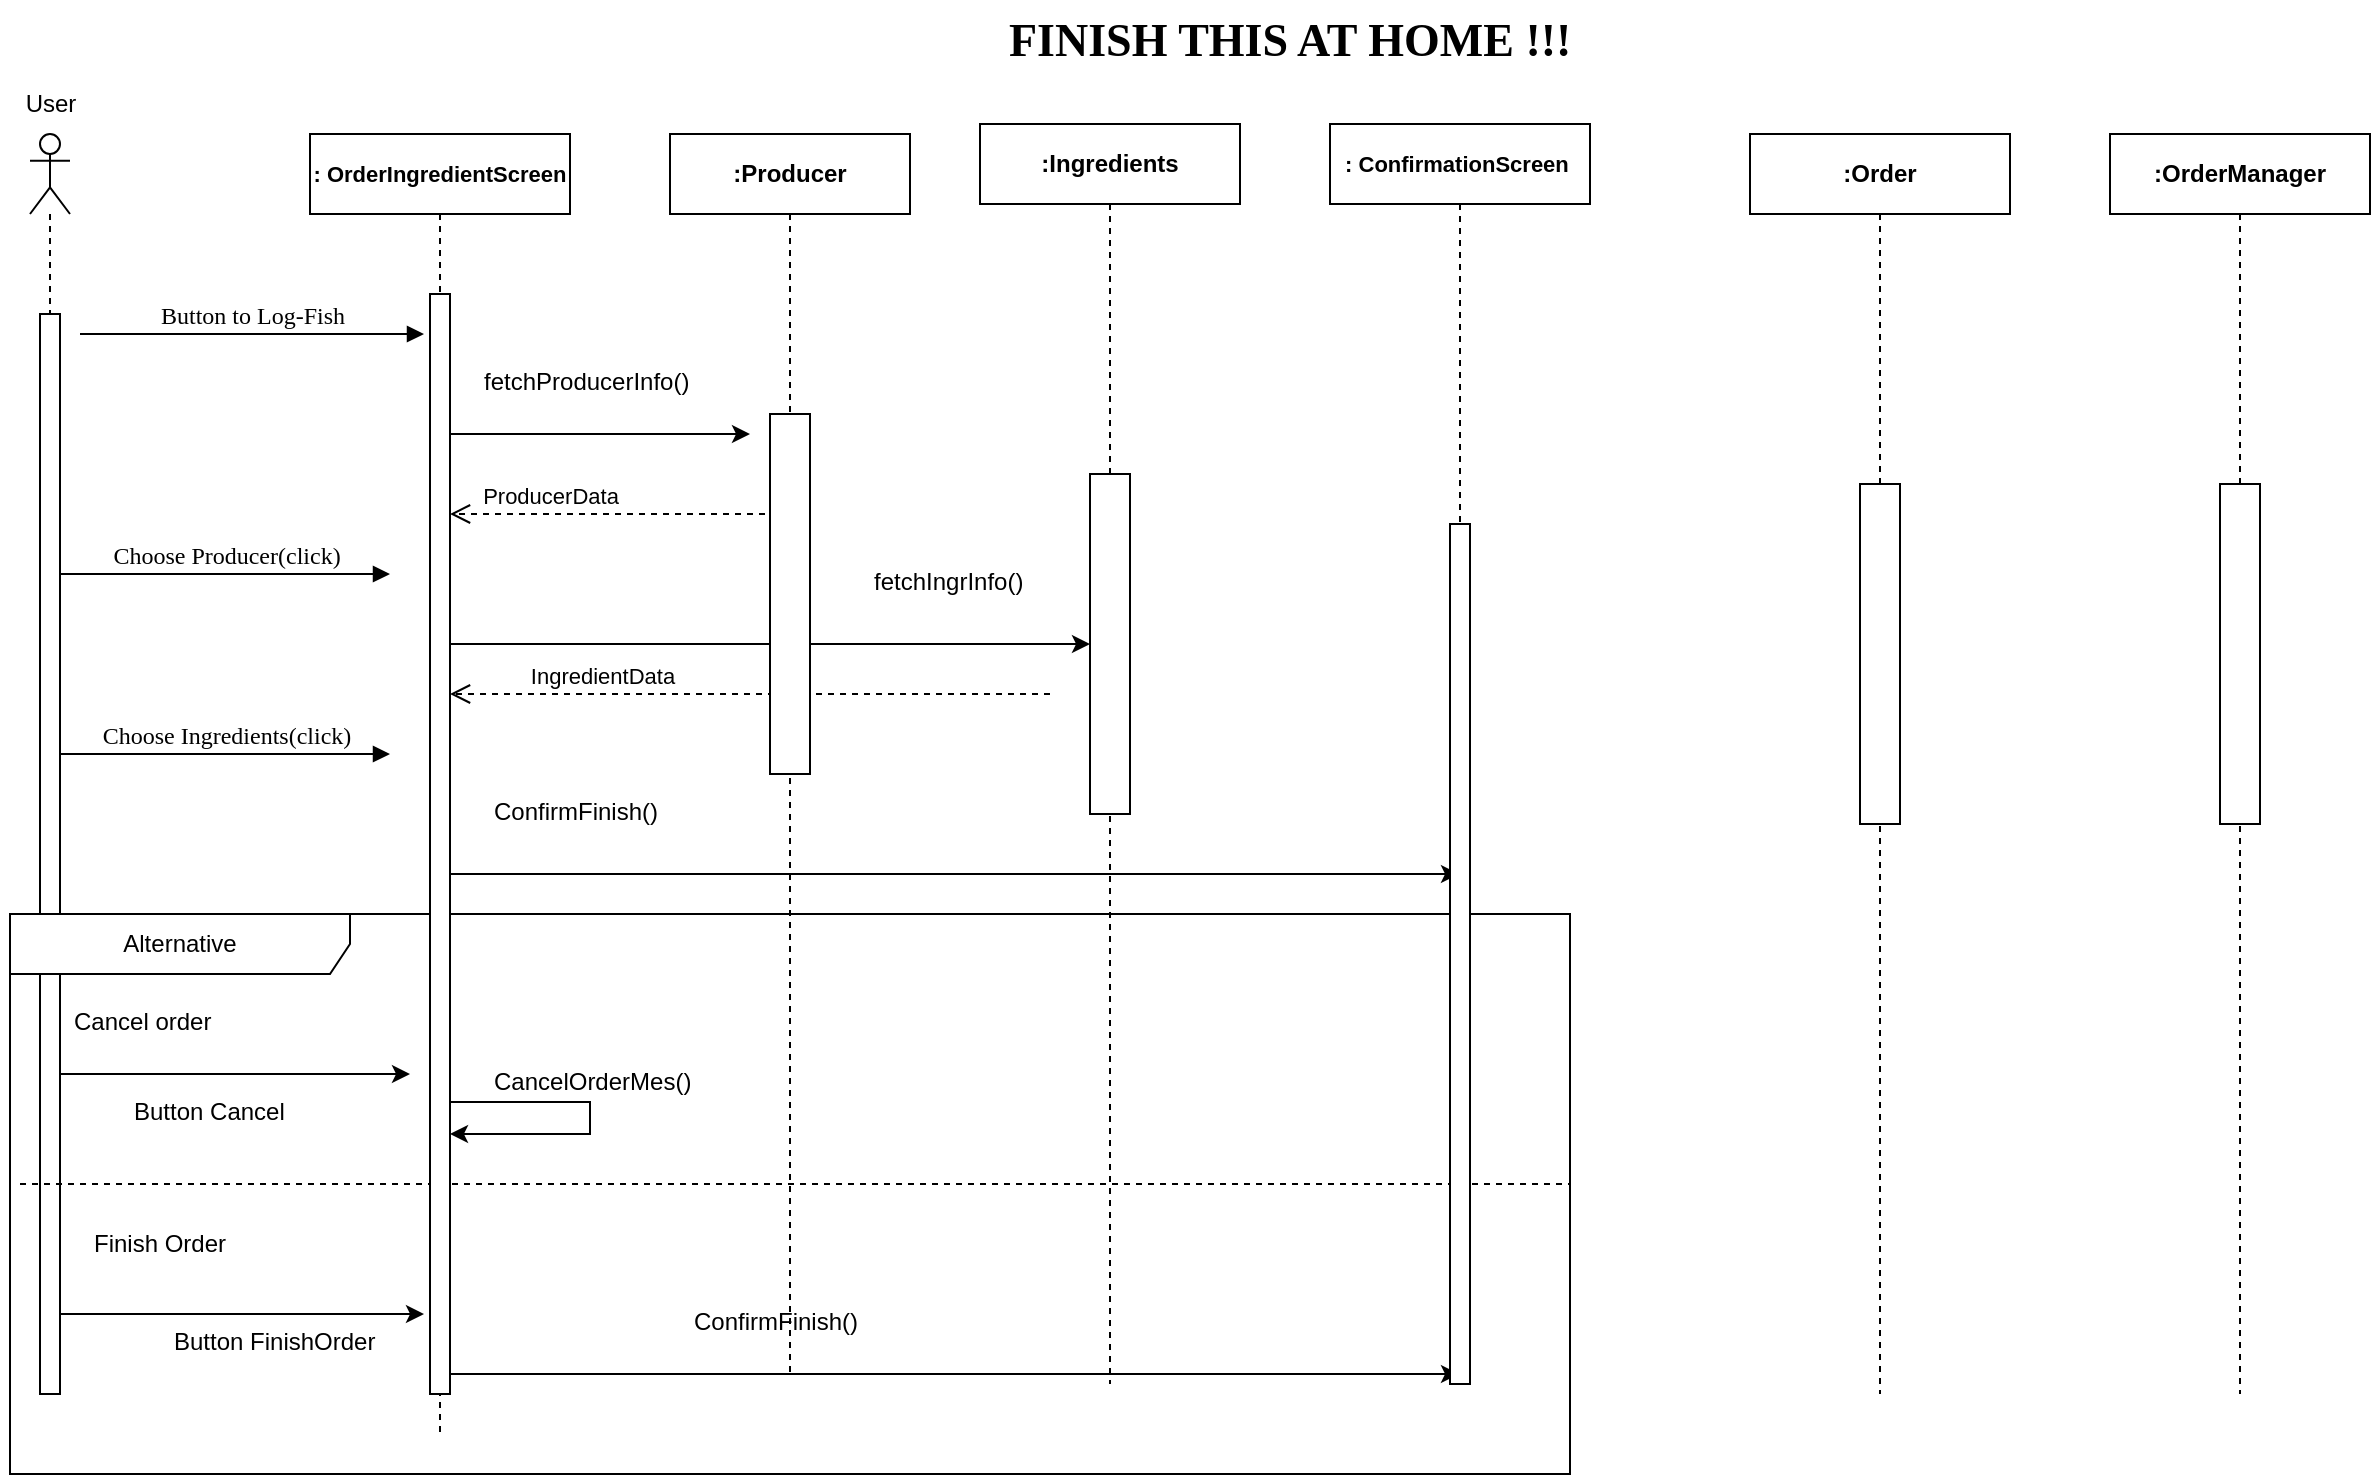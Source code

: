 <mxfile version="27.0.6">
  <diagram name="Page-1" id="hu2GcPiW0_F7yXGHMq4G">
    <mxGraphModel dx="1815" dy="865" grid="1" gridSize="10" guides="1" tooltips="1" connect="1" arrows="1" fold="1" page="1" pageScale="1" pageWidth="850" pageHeight="1100" math="0" shadow="0">
      <root>
        <mxCell id="0" />
        <mxCell id="1" parent="0" />
        <mxCell id="yRij5WZZbqsP3CioCUJ2-1" value="Button to Log-Fish" style="html=1;verticalAlign=bottom;endArrow=block;labelBackgroundColor=none;fontFamily=Verdana;fontSize=12;edgeStyle=elbowEdgeStyle;elbow=vertical;" parent="1" edge="1">
          <mxGeometry relative="1" as="geometry">
            <mxPoint x="145" y="180" as="sourcePoint" />
            <mxPoint x="317" y="179.931" as="targetPoint" />
          </mxGeometry>
        </mxCell>
        <mxCell id="yRij5WZZbqsP3CioCUJ2-2" value="" style="shape=umlLifeline;perimeter=lifelinePerimeter;whiteSpace=wrap;html=1;container=1;dropTarget=0;collapsible=0;recursiveResize=0;outlineConnect=0;portConstraint=eastwest;newEdgeStyle={&quot;curved&quot;:0,&quot;rounded&quot;:0};participant=umlActor;" parent="1" vertex="1">
          <mxGeometry x="120" y="80" width="20" height="630" as="geometry" />
        </mxCell>
        <mxCell id="yRij5WZZbqsP3CioCUJ2-3" value="" style="html=1;points=[[0,0,0,0,5],[0,1,0,0,-5],[1,0,0,0,5],[1,1,0,0,-5]];perimeter=orthogonalPerimeter;outlineConnect=0;targetShapes=umlLifeline;portConstraint=eastwest;newEdgeStyle={&quot;curved&quot;:0,&quot;rounded&quot;:0};" parent="yRij5WZZbqsP3CioCUJ2-2" vertex="1">
          <mxGeometry x="5" y="90" width="10" height="540" as="geometry" />
        </mxCell>
        <mxCell id="yRij5WZZbqsP3CioCUJ2-4" value="User" style="text;html=1;align=center;verticalAlign=middle;resizable=0;points=[];autosize=1;strokeColor=none;fillColor=none;" parent="1" vertex="1">
          <mxGeometry x="105" y="50" width="50" height="30" as="geometry" />
        </mxCell>
        <mxCell id="yRij5WZZbqsP3CioCUJ2-5" value="" style="edgeStyle=orthogonalEdgeStyle;rounded=0;orthogonalLoop=1;jettySize=auto;html=1;curved=0;" parent="1" edge="1">
          <mxGeometry relative="1" as="geometry">
            <mxPoint x="330" y="230" as="sourcePoint" />
            <mxPoint x="480" y="230" as="targetPoint" />
            <Array as="points">
              <mxPoint x="360" y="230" />
              <mxPoint x="360" y="230" />
            </Array>
          </mxGeometry>
        </mxCell>
        <mxCell id="yRij5WZZbqsP3CioCUJ2-6" value="fetchProducerInfo()" style="text;whiteSpace=wrap;html=1;" parent="1" vertex="1">
          <mxGeometry x="345" y="190" width="110" height="20" as="geometry" />
        </mxCell>
        <mxCell id="yRij5WZZbqsP3CioCUJ2-7" value="fetchIngrInfo()" style="text;whiteSpace=wrap;html=1;" parent="1" vertex="1">
          <mxGeometry x="540" y="290" width="82" height="30" as="geometry" />
        </mxCell>
        <mxCell id="yRij5WZZbqsP3CioCUJ2-8" style="edgeStyle=orthogonalEdgeStyle;rounded=0;orthogonalLoop=1;jettySize=auto;html=1;curved=0;" parent="1" target="yRij5WZZbqsP3CioCUJ2-29" edge="1">
          <mxGeometry relative="1" as="geometry">
            <mxPoint x="330" y="335.034" as="sourcePoint" />
            <mxPoint x="630" y="310" as="targetPoint" />
            <Array as="points">
              <mxPoint x="450" y="335" />
              <mxPoint x="450" y="335" />
            </Array>
          </mxGeometry>
        </mxCell>
        <mxCell id="yRij5WZZbqsP3CioCUJ2-9" value="ProducerData" style="html=1;verticalAlign=bottom;endArrow=open;dashed=1;endSize=8;curved=0;rounded=0;" parent="1" source="yRij5WZZbqsP3CioCUJ2-30" edge="1">
          <mxGeometry x="0.411" relative="1" as="geometry">
            <mxPoint x="470" y="270.04" as="sourcePoint" />
            <mxPoint x="330" y="270" as="targetPoint" />
            <mxPoint as="offset" />
          </mxGeometry>
        </mxCell>
        <mxCell id="yRij5WZZbqsP3CioCUJ2-10" value="IngredientData" style="html=1;verticalAlign=bottom;endArrow=open;dashed=1;endSize=8;curved=0;rounded=0;" parent="1" edge="1">
          <mxGeometry x="0.495" relative="1" as="geometry">
            <mxPoint x="630" y="360" as="sourcePoint" />
            <mxPoint x="330" y="360" as="targetPoint" />
            <mxPoint as="offset" />
          </mxGeometry>
        </mxCell>
        <mxCell id="yRij5WZZbqsP3CioCUJ2-11" value="Choose Producer(click)" style="html=1;verticalAlign=bottom;endArrow=block;labelBackgroundColor=none;fontFamily=Verdana;fontSize=12;edgeStyle=elbowEdgeStyle;elbow=vertical;" parent="1" edge="1">
          <mxGeometry relative="1" as="geometry">
            <mxPoint x="135" y="300" as="sourcePoint" />
            <mxPoint x="300" y="300" as="targetPoint" />
          </mxGeometry>
        </mxCell>
        <mxCell id="yRij5WZZbqsP3CioCUJ2-12" value="Choose Ingredients(click)" style="html=1;verticalAlign=bottom;endArrow=block;labelBackgroundColor=none;fontFamily=Verdana;fontSize=12;edgeStyle=elbowEdgeStyle;elbow=vertical;" parent="1" edge="1">
          <mxGeometry relative="1" as="geometry">
            <mxPoint x="135" y="390" as="sourcePoint" />
            <mxPoint x="300" y="390" as="targetPoint" />
            <mxPoint as="offset" />
          </mxGeometry>
        </mxCell>
        <mxCell id="yRij5WZZbqsP3CioCUJ2-13" value="" style="edgeStyle=orthogonalEdgeStyle;rounded=0;orthogonalLoop=1;jettySize=auto;html=1;curved=0;" parent="1" target="yRij5WZZbqsP3CioCUJ2-26" edge="1">
          <mxGeometry relative="1" as="geometry">
            <mxPoint x="802.5" y="435" as="targetPoint" />
            <Array as="points">
              <mxPoint x="540" y="450" />
              <mxPoint x="540" y="450" />
            </Array>
            <mxPoint x="330" y="450" as="sourcePoint" />
          </mxGeometry>
        </mxCell>
        <mxCell id="yRij5WZZbqsP3CioCUJ2-14" value="ConfirmFinish()" style="text;whiteSpace=wrap;html=1;" parent="1" vertex="1">
          <mxGeometry x="350" y="405" width="110" height="20" as="geometry" />
        </mxCell>
        <mxCell id="yRij5WZZbqsP3CioCUJ2-15" style="edgeStyle=orthogonalEdgeStyle;rounded=0;orthogonalLoop=1;jettySize=auto;html=1;curved=0;" parent="1" edge="1">
          <mxGeometry relative="1" as="geometry">
            <mxPoint x="135" y="545.043" as="sourcePoint" />
            <mxPoint x="310" y="550" as="targetPoint" />
            <Array as="points">
              <mxPoint x="135" y="550" />
            </Array>
          </mxGeometry>
        </mxCell>
        <mxCell id="yRij5WZZbqsP3CioCUJ2-16" value="Alternative" style="shape=umlFrame;whiteSpace=wrap;html=1;pointerEvents=0;recursiveResize=0;container=1;collapsible=0;width=170;" parent="1" vertex="1">
          <mxGeometry x="110" y="470" width="780" height="280" as="geometry" />
        </mxCell>
        <mxCell id="yRij5WZZbqsP3CioCUJ2-17" value="Cancel order" style="text;html=1;" parent="yRij5WZZbqsP3CioCUJ2-16" vertex="1">
          <mxGeometry width="100" height="20" relative="1" as="geometry">
            <mxPoint x="30" y="40" as="offset" />
          </mxGeometry>
        </mxCell>
        <mxCell id="yRij5WZZbqsP3CioCUJ2-18" value="" style="line;strokeWidth=1;dashed=1;labelPosition=center;verticalLabelPosition=bottom;align=left;verticalAlign=top;spacingLeft=20;spacingTop=15;html=1;whiteSpace=wrap;" parent="yRij5WZZbqsP3CioCUJ2-16" vertex="1">
          <mxGeometry x="5" y="130" width="775" height="10" as="geometry" />
        </mxCell>
        <mxCell id="yRij5WZZbqsP3CioCUJ2-19" value="Button Cancel " style="text;whiteSpace=wrap;html=1;" parent="yRij5WZZbqsP3CioCUJ2-16" vertex="1">
          <mxGeometry x="60" y="85" width="120" height="25" as="geometry" />
        </mxCell>
        <mxCell id="yRij5WZZbqsP3CioCUJ2-20" value="Finish Order" style="text;html=1;align=center;verticalAlign=middle;whiteSpace=wrap;rounded=0;" parent="yRij5WZZbqsP3CioCUJ2-16" vertex="1">
          <mxGeometry x="40" y="150" width="70" height="30" as="geometry" />
        </mxCell>
        <mxCell id="yRij5WZZbqsP3CioCUJ2-21" value="Button FinishOrder" style="text;whiteSpace=wrap;html=1;" parent="yRij5WZZbqsP3CioCUJ2-16" vertex="1">
          <mxGeometry x="80" y="200" width="110" height="30" as="geometry" />
        </mxCell>
        <mxCell id="yRij5WZZbqsP3CioCUJ2-22" style="edgeStyle=orthogonalEdgeStyle;rounded=0;orthogonalLoop=1;jettySize=auto;html=1;curved=0;" parent="yRij5WZZbqsP3CioCUJ2-16" edge="1">
          <mxGeometry relative="1" as="geometry">
            <mxPoint x="25" y="200" as="sourcePoint" />
            <mxPoint x="207" y="200" as="targetPoint" />
            <Array as="points">
              <mxPoint x="50" y="200" />
              <mxPoint x="50" y="200" />
            </Array>
          </mxGeometry>
        </mxCell>
        <mxCell id="yRij5WZZbqsP3CioCUJ2-23" value="ConfirmFinish()" style="text;whiteSpace=wrap;html=1;" parent="yRij5WZZbqsP3CioCUJ2-16" vertex="1">
          <mxGeometry x="340" y="190" width="100" height="20" as="geometry" />
        </mxCell>
        <mxCell id="yRij5WZZbqsP3CioCUJ2-24" value="CancelOrderMes()" style="text;whiteSpace=wrap;html=1;" parent="yRij5WZZbqsP3CioCUJ2-16" vertex="1">
          <mxGeometry x="240" y="70" width="90" height="20" as="geometry" />
        </mxCell>
        <mxCell id="yRij5WZZbqsP3CioCUJ2-25" style="edgeStyle=orthogonalEdgeStyle;rounded=0;orthogonalLoop=1;jettySize=auto;html=1;curved=0;" parent="1" target="yRij5WZZbqsP3CioCUJ2-26" edge="1">
          <mxGeometry relative="1" as="geometry">
            <mxPoint x="809.5" y="690" as="targetPoint" />
            <Array as="points">
              <mxPoint x="450" y="700" />
              <mxPoint x="450" y="700" />
            </Array>
            <mxPoint x="330" y="700" as="sourcePoint" />
          </mxGeometry>
        </mxCell>
        <mxCell id="yRij5WZZbqsP3CioCUJ2-26" value="&lt;b&gt;&lt;font style=&quot;font-size: 11px;&quot;&gt;: ConfirmationScreen&amp;nbsp; &lt;br&gt;&lt;/font&gt;&lt;/b&gt;" style="shape=umlLifeline;perimeter=lifelinePerimeter;whiteSpace=wrap;html=1;container=1;dropTarget=0;collapsible=0;recursiveResize=0;outlineConnect=0;portConstraint=eastwest;newEdgeStyle={&quot;curved&quot;:0,&quot;rounded&quot;:0};" parent="1" vertex="1">
          <mxGeometry x="770" y="75" width="130" height="630" as="geometry" />
        </mxCell>
        <mxCell id="yRij5WZZbqsP3CioCUJ2-27" value="" style="html=1;points=[[0,0,0,0,5],[0,1,0,0,-5],[1,0,0,0,5],[1,1,0,0,-5]];perimeter=orthogonalPerimeter;outlineConnect=0;targetShapes=umlLifeline;portConstraint=eastwest;newEdgeStyle={&quot;curved&quot;:0,&quot;rounded&quot;:0};" parent="yRij5WZZbqsP3CioCUJ2-26" vertex="1">
          <mxGeometry x="60" y="200" width="10" height="430" as="geometry" />
        </mxCell>
        <mxCell id="yRij5WZZbqsP3CioCUJ2-28" value="&lt;b&gt;:Ingredients&lt;/b&gt;" style="shape=umlLifeline;perimeter=lifelinePerimeter;whiteSpace=wrap;html=1;container=1;dropTarget=0;collapsible=0;recursiveResize=0;outlineConnect=0;portConstraint=eastwest;newEdgeStyle={&quot;curved&quot;:0,&quot;rounded&quot;:0};" parent="1" vertex="1">
          <mxGeometry x="595" y="75" width="130" height="630" as="geometry" />
        </mxCell>
        <mxCell id="yRij5WZZbqsP3CioCUJ2-29" value="" style="html=1;points=[[0,0,0,0,5],[0,1,0,0,-5],[1,0,0,0,5],[1,1,0,0,-5]];perimeter=orthogonalPerimeter;outlineConnect=0;targetShapes=umlLifeline;portConstraint=eastwest;newEdgeStyle={&quot;curved&quot;:0,&quot;rounded&quot;:0};" parent="yRij5WZZbqsP3CioCUJ2-28" vertex="1">
          <mxGeometry x="55" y="175" width="20" height="170" as="geometry" />
        </mxCell>
        <mxCell id="yRij5WZZbqsP3CioCUJ2-30" value="&lt;b&gt;:Producer&lt;/b&gt;" style="shape=umlLifeline;perimeter=lifelinePerimeter;whiteSpace=wrap;html=1;container=1;dropTarget=0;collapsible=0;recursiveResize=0;outlineConnect=0;portConstraint=eastwest;newEdgeStyle={&quot;curved&quot;:0,&quot;rounded&quot;:0};" parent="1" vertex="1">
          <mxGeometry x="440" y="80" width="120" height="620" as="geometry" />
        </mxCell>
        <mxCell id="yRij5WZZbqsP3CioCUJ2-31" value="" style="html=1;points=[[0,0,0,0,5],[0,1,0,0,-5],[1,0,0,0,5],[1,1,0,0,-5]];perimeter=orthogonalPerimeter;outlineConnect=0;targetShapes=umlLifeline;portConstraint=eastwest;newEdgeStyle={&quot;curved&quot;:0,&quot;rounded&quot;:0};" parent="yRij5WZZbqsP3CioCUJ2-30" vertex="1">
          <mxGeometry x="50" y="140" width="20" height="180" as="geometry" />
        </mxCell>
        <mxCell id="yRij5WZZbqsP3CioCUJ2-32" value="&lt;b&gt;&lt;font style=&quot;font-size: 11px;&quot;&gt;: OrderIngredientScreen&lt;/font&gt;&lt;/b&gt;" style="shape=umlLifeline;perimeter=lifelinePerimeter;whiteSpace=wrap;html=1;container=1;dropTarget=0;collapsible=0;recursiveResize=0;outlineConnect=0;portConstraint=eastwest;newEdgeStyle={&quot;curved&quot;:0,&quot;rounded&quot;:0};" parent="1" vertex="1">
          <mxGeometry x="260" y="80" width="130" height="650" as="geometry" />
        </mxCell>
        <mxCell id="yRij5WZZbqsP3CioCUJ2-33" value="" style="html=1;points=[[0,0,0,0,5],[0,1,0,0,-5],[1,0,0,0,5],[1,1,0,0,-5]];perimeter=orthogonalPerimeter;outlineConnect=0;targetShapes=umlLifeline;portConstraint=eastwest;newEdgeStyle={&quot;curved&quot;:0,&quot;rounded&quot;:0};" parent="yRij5WZZbqsP3CioCUJ2-32" vertex="1">
          <mxGeometry x="60" y="80" width="10" height="550" as="geometry" />
        </mxCell>
        <mxCell id="yRij5WZZbqsP3CioCUJ2-34" style="edgeStyle=orthogonalEdgeStyle;rounded=0;orthogonalLoop=1;jettySize=auto;html=1;curved=0;exitX=1;exitY=0.727;exitDx=0;exitDy=0;exitPerimeter=0;" parent="yRij5WZZbqsP3CioCUJ2-32" source="yRij5WZZbqsP3CioCUJ2-33" target="yRij5WZZbqsP3CioCUJ2-33" edge="1">
          <mxGeometry relative="1" as="geometry">
            <mxPoint x="80" y="484.114" as="sourcePoint" />
            <mxPoint x="80.62" y="500.0" as="targetPoint" />
            <Array as="points">
              <mxPoint x="70" y="484" />
              <mxPoint x="140" y="484" />
              <mxPoint x="140" y="500" />
            </Array>
          </mxGeometry>
        </mxCell>
        <mxCell id="T_qbeqdPF1ZNJ3IH-dsT-1" value="&lt;b&gt;:Order&lt;/b&gt;" style="shape=umlLifeline;perimeter=lifelinePerimeter;whiteSpace=wrap;html=1;container=1;dropTarget=0;collapsible=0;recursiveResize=0;outlineConnect=0;portConstraint=eastwest;newEdgeStyle={&quot;curved&quot;:0,&quot;rounded&quot;:0};" vertex="1" parent="1">
          <mxGeometry x="980" y="80" width="130" height="630" as="geometry" />
        </mxCell>
        <mxCell id="T_qbeqdPF1ZNJ3IH-dsT-2" value="" style="html=1;points=[[0,0,0,0,5],[0,1,0,0,-5],[1,0,0,0,5],[1,1,0,0,-5]];perimeter=orthogonalPerimeter;outlineConnect=0;targetShapes=umlLifeline;portConstraint=eastwest;newEdgeStyle={&quot;curved&quot;:0,&quot;rounded&quot;:0};" vertex="1" parent="T_qbeqdPF1ZNJ3IH-dsT-1">
          <mxGeometry x="55" y="175" width="20" height="170" as="geometry" />
        </mxCell>
        <mxCell id="T_qbeqdPF1ZNJ3IH-dsT-3" value="&lt;b&gt;:OrderManager&lt;/b&gt;" style="shape=umlLifeline;perimeter=lifelinePerimeter;whiteSpace=wrap;html=1;container=1;dropTarget=0;collapsible=0;recursiveResize=0;outlineConnect=0;portConstraint=eastwest;newEdgeStyle={&quot;curved&quot;:0,&quot;rounded&quot;:0};" vertex="1" parent="1">
          <mxGeometry x="1160" y="80" width="130" height="630" as="geometry" />
        </mxCell>
        <mxCell id="T_qbeqdPF1ZNJ3IH-dsT-4" value="" style="html=1;points=[[0,0,0,0,5],[0,1,0,0,-5],[1,0,0,0,5],[1,1,0,0,-5]];perimeter=orthogonalPerimeter;outlineConnect=0;targetShapes=umlLifeline;portConstraint=eastwest;newEdgeStyle={&quot;curved&quot;:0,&quot;rounded&quot;:0};" vertex="1" parent="T_qbeqdPF1ZNJ3IH-dsT-3">
          <mxGeometry x="55" y="175" width="20" height="170" as="geometry" />
        </mxCell>
        <mxCell id="T_qbeqdPF1ZNJ3IH-dsT-5" value="&lt;font style=&quot;font-size: 23px;&quot;&gt;&lt;b&gt;&lt;font face=&quot;Verdana&quot;&gt;FINISH THIS AT HOME !!!&lt;span style=&quot;white-space: pre;&quot;&gt;&#x9;&lt;/span&gt;&lt;/font&gt;&lt;/b&gt;&lt;/font&gt;" style="text;html=1;align=center;verticalAlign=middle;resizable=0;points=[];autosize=1;strokeColor=none;fillColor=none;" vertex="1" parent="1">
          <mxGeometry x="585" y="13" width="370" height="40" as="geometry" />
        </mxCell>
      </root>
    </mxGraphModel>
  </diagram>
</mxfile>
